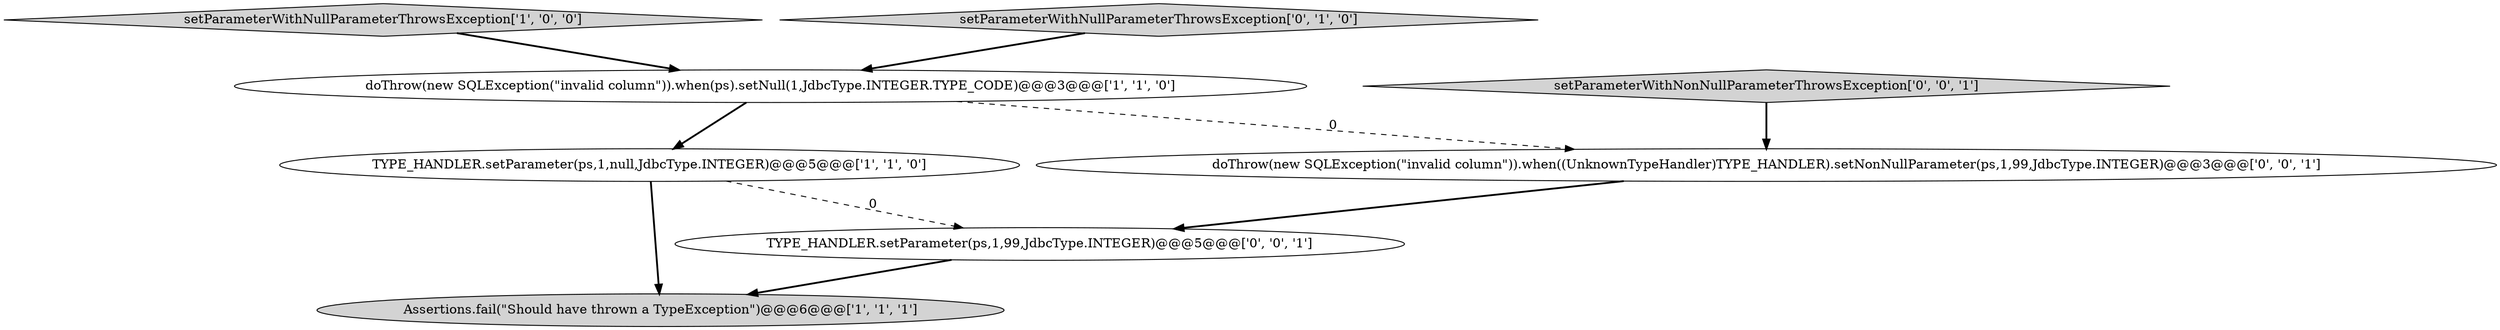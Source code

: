 digraph {
3 [style = filled, label = "TYPE_HANDLER.setParameter(ps,1,null,JdbcType.INTEGER)@@@5@@@['1', '1', '0']", fillcolor = white, shape = ellipse image = "AAA0AAABBB1BBB"];
2 [style = filled, label = "doThrow(new SQLException(\"invalid column\")).when(ps).setNull(1,JdbcType.INTEGER.TYPE_CODE)@@@3@@@['1', '1', '0']", fillcolor = white, shape = ellipse image = "AAA0AAABBB1BBB"];
5 [style = filled, label = "setParameterWithNonNullParameterThrowsException['0', '0', '1']", fillcolor = lightgray, shape = diamond image = "AAA0AAABBB3BBB"];
7 [style = filled, label = "TYPE_HANDLER.setParameter(ps,1,99,JdbcType.INTEGER)@@@5@@@['0', '0', '1']", fillcolor = white, shape = ellipse image = "AAA0AAABBB3BBB"];
0 [style = filled, label = "setParameterWithNullParameterThrowsException['1', '0', '0']", fillcolor = lightgray, shape = diamond image = "AAA0AAABBB1BBB"];
1 [style = filled, label = "Assertions.fail(\"Should have thrown a TypeException\")@@@6@@@['1', '1', '1']", fillcolor = lightgray, shape = ellipse image = "AAA0AAABBB1BBB"];
6 [style = filled, label = "doThrow(new SQLException(\"invalid column\")).when((UnknownTypeHandler)TYPE_HANDLER).setNonNullParameter(ps,1,99,JdbcType.INTEGER)@@@3@@@['0', '0', '1']", fillcolor = white, shape = ellipse image = "AAA0AAABBB3BBB"];
4 [style = filled, label = "setParameterWithNullParameterThrowsException['0', '1', '0']", fillcolor = lightgray, shape = diamond image = "AAA0AAABBB2BBB"];
7->1 [style = bold, label=""];
4->2 [style = bold, label=""];
5->6 [style = bold, label=""];
6->7 [style = bold, label=""];
3->1 [style = bold, label=""];
3->7 [style = dashed, label="0"];
2->3 [style = bold, label=""];
0->2 [style = bold, label=""];
2->6 [style = dashed, label="0"];
}
